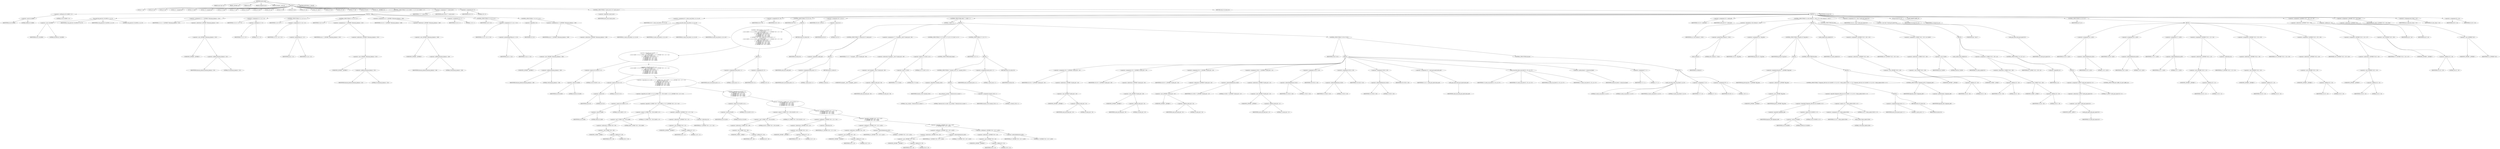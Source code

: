 digraph cache_insert {  
"1000121" [label = "(METHOD,cache_insert)" ]
"1000122" [label = "(PARAM,const char *a1)" ]
"1000123" [label = "(PARAM,_DWORD *a2)" ]
"1000124" [label = "(PARAM,int a3)" ]
"1000125" [label = "(PARAM,unsigned int a4)" ]
"1000126" [label = "(PARAM,unsigned __int16 a5)" ]
"1000127" [label = "(BLOCK,,)" ]
"1000128" [label = "(LOCAL,v7: int)" ]
"1000129" [label = "(LOCAL,v8: int)" ]
"1000130" [label = "(LOCAL,v9: int)" ]
"1000131" [label = "(LOCAL,v11: unsigned int)" ]
"1000132" [label = "(LOCAL,v12: bool)" ]
"1000133" [label = "(LOCAL,v14: unsigned int)" ]
"1000134" [label = "(LOCAL,v15: bool)" ]
"1000135" [label = "(LOCAL,v17: int)" ]
"1000136" [label = "(LOCAL,v18: int)" ]
"1000137" [label = "(LOCAL,v19: int)" ]
"1000138" [label = "(LOCAL,v20: int)" ]
"1000139" [label = "(LOCAL,v21: int)" ]
"1000140" [label = "(LOCAL,v22: int)" ]
"1000141" [label = "(LOCAL,v23: int)" ]
"1000142" [label = "(LOCAL,v24: char *)" ]
"1000143" [label = "(LOCAL,v25: int)" ]
"1000144" [label = "(LOCAL,v26: int)" ]
"1000145" [label = "(LOCAL,v27: int)" ]
"1000146" [label = "(LOCAL,v30: int)" ]
"1000147" [label = "(LOCAL,v31: _DWORD [ 4 ])" ]
"1000148" [label = "(CONTROL_STRUCTURE,if ( (a5 & 0x980) != 0 ),if ( (a5 & 0x980) != 0 ))" ]
"1000149" [label = "(<operator>.notEquals,(a5 & 0x980) != 0)" ]
"1000150" [label = "(<operator>.and,a5 & 0x980)" ]
"1000151" [label = "(IDENTIFIER,a5,a5 & 0x980)" ]
"1000152" [label = "(LITERAL,0x980,a5 & 0x980)" ]
"1000153" [label = "(LITERAL,0,(a5 & 0x980) != 0)" ]
"1000154" [label = "(BLOCK,,)" ]
"1000155" [label = "(log_query,log_query(a5 | 0x10000, a1, a2, 0))" ]
"1000156" [label = "(<operator>.or,a5 | 0x10000)" ]
"1000157" [label = "(IDENTIFIER,a5,a5 | 0x10000)" ]
"1000158" [label = "(LITERAL,0x10000,a5 | 0x10000)" ]
"1000159" [label = "(IDENTIFIER,a1,log_query(a5 | 0x10000, a1, a2, 0))" ]
"1000160" [label = "(IDENTIFIER,a2,log_query(a5 | 0x10000, a1, a2, 0))" ]
"1000161" [label = "(LITERAL,0,log_query(a5 | 0x10000, a1, a2, 0))" ]
"1000162" [label = "(<operator>.assignment,v11 = *(_DWORD *)(dnsmasq_daemon + 252))" ]
"1000163" [label = "(IDENTIFIER,v11,v11 = *(_DWORD *)(dnsmasq_daemon + 252))" ]
"1000164" [label = "(<operator>.indirection,*(_DWORD *)(dnsmasq_daemon + 252))" ]
"1000165" [label = "(<operator>.cast,(_DWORD *)(dnsmasq_daemon + 252))" ]
"1000166" [label = "(UNKNOWN,_DWORD *,_DWORD *)" ]
"1000167" [label = "(<operator>.addition,dnsmasq_daemon + 252)" ]
"1000168" [label = "(IDENTIFIER,dnsmasq_daemon,dnsmasq_daemon + 252)" ]
"1000169" [label = "(LITERAL,252,dnsmasq_daemon + 252)" ]
"1000170" [label = "(<operator>.assignment,v12 = v11 != 0)" ]
"1000171" [label = "(IDENTIFIER,v12,v12 = v11 != 0)" ]
"1000172" [label = "(<operator>.notEquals,v11 != 0)" ]
"1000173" [label = "(IDENTIFIER,v11,v11 != 0)" ]
"1000174" [label = "(LITERAL,0,v11 != 0)" ]
"1000175" [label = "(CONTROL_STRUCTURE,if ( v11 ),if ( v11 ))" ]
"1000176" [label = "(IDENTIFIER,v11,if ( v11 ))" ]
"1000177" [label = "(<operator>.assignment,v12 = a4 > v11)" ]
"1000178" [label = "(IDENTIFIER,v12,v12 = a4 > v11)" ]
"1000179" [label = "(<operator>.greaterThan,a4 > v11)" ]
"1000180" [label = "(IDENTIFIER,a4,a4 > v11)" ]
"1000181" [label = "(IDENTIFIER,v11,a4 > v11)" ]
"1000182" [label = "(CONTROL_STRUCTURE,if ( v12 ),if ( v12 ))" ]
"1000183" [label = "(IDENTIFIER,v12,if ( v12 ))" ]
"1000184" [label = "(<operator>.assignment,a4 = *(_DWORD *)(dnsmasq_daemon + 252))" ]
"1000185" [label = "(IDENTIFIER,a4,a4 = *(_DWORD *)(dnsmasq_daemon + 252))" ]
"1000186" [label = "(<operator>.indirection,*(_DWORD *)(dnsmasq_daemon + 252))" ]
"1000187" [label = "(<operator>.cast,(_DWORD *)(dnsmasq_daemon + 252))" ]
"1000188" [label = "(UNKNOWN,_DWORD *,_DWORD *)" ]
"1000189" [label = "(<operator>.addition,dnsmasq_daemon + 252)" ]
"1000190" [label = "(IDENTIFIER,dnsmasq_daemon,dnsmasq_daemon + 252)" ]
"1000191" [label = "(LITERAL,252,dnsmasq_daemon + 252)" ]
"1000192" [label = "(<operator>.assignment,v14 = *(_DWORD *)(dnsmasq_daemon + 248))" ]
"1000193" [label = "(IDENTIFIER,v14,v14 = *(_DWORD *)(dnsmasq_daemon + 248))" ]
"1000194" [label = "(<operator>.indirection,*(_DWORD *)(dnsmasq_daemon + 248))" ]
"1000195" [label = "(<operator>.cast,(_DWORD *)(dnsmasq_daemon + 248))" ]
"1000196" [label = "(UNKNOWN,_DWORD *,_DWORD *)" ]
"1000197" [label = "(<operator>.addition,dnsmasq_daemon + 248)" ]
"1000198" [label = "(IDENTIFIER,dnsmasq_daemon,dnsmasq_daemon + 248)" ]
"1000199" [label = "(LITERAL,248,dnsmasq_daemon + 248)" ]
"1000200" [label = "(<operator>.assignment,v15 = 1)" ]
"1000201" [label = "(IDENTIFIER,v15,v15 = 1)" ]
"1000202" [label = "(LITERAL,1,v15 = 1)" ]
"1000203" [label = "(CONTROL_STRUCTURE,if ( v14 ),if ( v14 ))" ]
"1000204" [label = "(IDENTIFIER,v14,if ( v14 ))" ]
"1000205" [label = "(<operator>.assignment,v15 = a4 >= v14)" ]
"1000206" [label = "(IDENTIFIER,v15,v15 = a4 >= v14)" ]
"1000207" [label = "(<operator>.greaterEqualsThan,a4 >= v14)" ]
"1000208" [label = "(IDENTIFIER,a4,a4 >= v14)" ]
"1000209" [label = "(IDENTIFIER,v14,a4 >= v14)" ]
"1000210" [label = "(CONTROL_STRUCTURE,if ( !v15 ),if ( !v15 ))" ]
"1000211" [label = "(<operator>.logicalNot,!v15)" ]
"1000212" [label = "(IDENTIFIER,v15,!v15)" ]
"1000213" [label = "(<operator>.assignment,a4 = *(_DWORD *)(dnsmasq_daemon + 248))" ]
"1000214" [label = "(IDENTIFIER,a4,a4 = *(_DWORD *)(dnsmasq_daemon + 248))" ]
"1000215" [label = "(<operator>.indirection,*(_DWORD *)(dnsmasq_daemon + 248))" ]
"1000216" [label = "(<operator>.cast,(_DWORD *)(dnsmasq_daemon + 248))" ]
"1000217" [label = "(UNKNOWN,_DWORD *,_DWORD *)" ]
"1000218" [label = "(<operator>.addition,dnsmasq_daemon + 248)" ]
"1000219" [label = "(IDENTIFIER,dnsmasq_daemon,dnsmasq_daemon + 248)" ]
"1000220" [label = "(LITERAL,248,dnsmasq_daemon + 248)" ]
"1000221" [label = "(<operator>.assignment,v7 = insert_error)" ]
"1000222" [label = "(IDENTIFIER,v7,v7 = insert_error)" ]
"1000223" [label = "(IDENTIFIER,insert_error,v7 = insert_error)" ]
"1000224" [label = "(<operator>.assignment,v8 = 0)" ]
"1000225" [label = "(IDENTIFIER,v8,v8 = 0)" ]
"1000226" [label = "(LITERAL,0,v8 = 0)" ]
"1000227" [label = "(CONTROL_STRUCTURE,if ( !insert_error ),if ( !insert_error ))" ]
"1000228" [label = "(<operator>.logicalNot,!insert_error)" ]
"1000229" [label = "(IDENTIFIER,insert_error,!insert_error)" ]
"1000230" [label = "(BLOCK,,)" ]
"1000231" [label = "(<operator>.assignment,v9 = cache_scan_free(a1, a2, a3, a5))" ]
"1000232" [label = "(IDENTIFIER,v9,v9 = cache_scan_free(a1, a2, a3, a5))" ]
"1000233" [label = "(cache_scan_free,cache_scan_free(a1, a2, a3, a5))" ]
"1000234" [label = "(IDENTIFIER,a1,cache_scan_free(a1, a2, a3, a5))" ]
"1000235" [label = "(IDENTIFIER,a2,cache_scan_free(a1, a2, a3, a5))" ]
"1000236" [label = "(IDENTIFIER,a3,cache_scan_free(a1, a2, a3, a5))" ]
"1000237" [label = "(IDENTIFIER,a5,cache_scan_free(a1, a2, a3, a5))" ]
"1000238" [label = "(<operator>.assignment,v8 = v9)" ]
"1000239" [label = "(IDENTIFIER,v8,v8 = v9)" ]
"1000240" [label = "(IDENTIFIER,v9,v8 = v9)" ]
"1000241" [label = "(CONTROL_STRUCTURE,if ( v9 ),if ( v9 ))" ]
"1000242" [label = "(IDENTIFIER,v9,if ( v9 ))" ]
"1000243" [label = "(BLOCK,,)" ]
"1000244" [label = "(CONTROL_STRUCTURE,if ( (a5 & 0x180) == 0\n        || (a5 & 8) == 0\n        || ((a5 & 0x80) == 0 || (*(_WORD *)(v9 + 36) & 0x80) == 0 || *(_DWORD *)(v9 + 12) != *a2)\n        && ((a5 & 0x100) == 0\n         || (*(_WORD *)(v9 + 36) & 0x100) == 0\n         || *(_DWORD *)(v9 + 12) != *a2\n         || *(_DWORD *)(v9 + 16) != a2[1]\n         || *(_DWORD *)(v9 + 20) != a2[2]\n         || *(_DWORD *)(v9 + 24) != a2[3]) ),if ( (a5 & 0x180) == 0\n        || (a5 & 8) == 0\n        || ((a5 & 0x80) == 0 || (*(_WORD *)(v9 + 36) & 0x80) == 0 || *(_DWORD *)(v9 + 12) != *a2)\n        && ((a5 & 0x100) == 0\n         || (*(_WORD *)(v9 + 36) & 0x100) == 0\n         || *(_DWORD *)(v9 + 12) != *a2\n         || *(_DWORD *)(v9 + 16) != a2[1]\n         || *(_DWORD *)(v9 + 20) != a2[2]\n         || *(_DWORD *)(v9 + 24) != a2[3]) ))" ]
"1000245" [label = "(<operator>.logicalOr,(a5 & 0x180) == 0\n        || (a5 & 8) == 0\n        || ((a5 & 0x80) == 0 || (*(_WORD *)(v9 + 36) & 0x80) == 0 || *(_DWORD *)(v9 + 12) != *a2)\n        && ((a5 & 0x100) == 0\n         || (*(_WORD *)(v9 + 36) & 0x100) == 0\n         || *(_DWORD *)(v9 + 12) != *a2\n         || *(_DWORD *)(v9 + 16) != a2[1]\n         || *(_DWORD *)(v9 + 20) != a2[2]\n         || *(_DWORD *)(v9 + 24) != a2[3]))" ]
"1000246" [label = "(<operator>.equals,(a5 & 0x180) == 0)" ]
"1000247" [label = "(<operator>.and,a5 & 0x180)" ]
"1000248" [label = "(IDENTIFIER,a5,a5 & 0x180)" ]
"1000249" [label = "(LITERAL,0x180,a5 & 0x180)" ]
"1000250" [label = "(LITERAL,0,(a5 & 0x180) == 0)" ]
"1000251" [label = "(<operator>.logicalOr,(a5 & 8) == 0\n        || ((a5 & 0x80) == 0 || (*(_WORD *)(v9 + 36) & 0x80) == 0 || *(_DWORD *)(v9 + 12) != *a2)\n        && ((a5 & 0x100) == 0\n         || (*(_WORD *)(v9 + 36) & 0x100) == 0\n         || *(_DWORD *)(v9 + 12) != *a2\n         || *(_DWORD *)(v9 + 16) != a2[1]\n         || *(_DWORD *)(v9 + 20) != a2[2]\n         || *(_DWORD *)(v9 + 24) != a2[3]))" ]
"1000252" [label = "(<operator>.equals,(a5 & 8) == 0)" ]
"1000253" [label = "(<operator>.and,a5 & 8)" ]
"1000254" [label = "(IDENTIFIER,a5,a5 & 8)" ]
"1000255" [label = "(LITERAL,8,a5 & 8)" ]
"1000256" [label = "(LITERAL,0,(a5 & 8) == 0)" ]
"1000257" [label = "(<operator>.logicalAnd,((a5 & 0x80) == 0 || (*(_WORD *)(v9 + 36) & 0x80) == 0 || *(_DWORD *)(v9 + 12) != *a2)\n        && ((a5 & 0x100) == 0\n         || (*(_WORD *)(v9 + 36) & 0x100) == 0\n         || *(_DWORD *)(v9 + 12) != *a2\n         || *(_DWORD *)(v9 + 16) != a2[1]\n         || *(_DWORD *)(v9 + 20) != a2[2]\n         || *(_DWORD *)(v9 + 24) != a2[3]))" ]
"1000258" [label = "(<operator>.logicalOr,(a5 & 0x80) == 0 || (*(_WORD *)(v9 + 36) & 0x80) == 0 || *(_DWORD *)(v9 + 12) != *a2)" ]
"1000259" [label = "(<operator>.equals,(a5 & 0x80) == 0)" ]
"1000260" [label = "(<operator>.and,a5 & 0x80)" ]
"1000261" [label = "(IDENTIFIER,a5,a5 & 0x80)" ]
"1000262" [label = "(LITERAL,0x80,a5 & 0x80)" ]
"1000263" [label = "(LITERAL,0,(a5 & 0x80) == 0)" ]
"1000264" [label = "(<operator>.logicalOr,(*(_WORD *)(v9 + 36) & 0x80) == 0 || *(_DWORD *)(v9 + 12) != *a2)" ]
"1000265" [label = "(<operator>.equals,(*(_WORD *)(v9 + 36) & 0x80) == 0)" ]
"1000266" [label = "(<operator>.and,*(_WORD *)(v9 + 36) & 0x80)" ]
"1000267" [label = "(<operator>.indirection,*(_WORD *)(v9 + 36))" ]
"1000268" [label = "(<operator>.cast,(_WORD *)(v9 + 36))" ]
"1000269" [label = "(UNKNOWN,_WORD *,_WORD *)" ]
"1000270" [label = "(<operator>.addition,v9 + 36)" ]
"1000271" [label = "(IDENTIFIER,v9,v9 + 36)" ]
"1000272" [label = "(LITERAL,36,v9 + 36)" ]
"1000273" [label = "(LITERAL,0x80,*(_WORD *)(v9 + 36) & 0x80)" ]
"1000274" [label = "(LITERAL,0,(*(_WORD *)(v9 + 36) & 0x80) == 0)" ]
"1000275" [label = "(<operator>.notEquals,*(_DWORD *)(v9 + 12) != *a2)" ]
"1000276" [label = "(<operator>.indirection,*(_DWORD *)(v9 + 12))" ]
"1000277" [label = "(<operator>.cast,(_DWORD *)(v9 + 12))" ]
"1000278" [label = "(UNKNOWN,_DWORD *,_DWORD *)" ]
"1000279" [label = "(<operator>.addition,v9 + 12)" ]
"1000280" [label = "(IDENTIFIER,v9,v9 + 12)" ]
"1000281" [label = "(LITERAL,12,v9 + 12)" ]
"1000282" [label = "(<operator>.indirection,*a2)" ]
"1000283" [label = "(IDENTIFIER,a2,*(_DWORD *)(v9 + 12) != *a2)" ]
"1000284" [label = "(<operator>.logicalOr,(a5 & 0x100) == 0\n         || (*(_WORD *)(v9 + 36) & 0x100) == 0\n         || *(_DWORD *)(v9 + 12) != *a2\n         || *(_DWORD *)(v9 + 16) != a2[1]\n         || *(_DWORD *)(v9 + 20) != a2[2]\n         || *(_DWORD *)(v9 + 24) != a2[3])" ]
"1000285" [label = "(<operator>.equals,(a5 & 0x100) == 0)" ]
"1000286" [label = "(<operator>.and,a5 & 0x100)" ]
"1000287" [label = "(IDENTIFIER,a5,a5 & 0x100)" ]
"1000288" [label = "(LITERAL,0x100,a5 & 0x100)" ]
"1000289" [label = "(LITERAL,0,(a5 & 0x100) == 0)" ]
"1000290" [label = "(<operator>.logicalOr,(*(_WORD *)(v9 + 36) & 0x100) == 0\n         || *(_DWORD *)(v9 + 12) != *a2\n         || *(_DWORD *)(v9 + 16) != a2[1]\n         || *(_DWORD *)(v9 + 20) != a2[2]\n         || *(_DWORD *)(v9 + 24) != a2[3])" ]
"1000291" [label = "(<operator>.equals,(*(_WORD *)(v9 + 36) & 0x100) == 0)" ]
"1000292" [label = "(<operator>.and,*(_WORD *)(v9 + 36) & 0x100)" ]
"1000293" [label = "(<operator>.indirection,*(_WORD *)(v9 + 36))" ]
"1000294" [label = "(<operator>.cast,(_WORD *)(v9 + 36))" ]
"1000295" [label = "(UNKNOWN,_WORD *,_WORD *)" ]
"1000296" [label = "(<operator>.addition,v9 + 36)" ]
"1000297" [label = "(IDENTIFIER,v9,v9 + 36)" ]
"1000298" [label = "(LITERAL,36,v9 + 36)" ]
"1000299" [label = "(LITERAL,0x100,*(_WORD *)(v9 + 36) & 0x100)" ]
"1000300" [label = "(LITERAL,0,(*(_WORD *)(v9 + 36) & 0x100) == 0)" ]
"1000301" [label = "(<operator>.logicalOr,*(_DWORD *)(v9 + 12) != *a2\n         || *(_DWORD *)(v9 + 16) != a2[1]\n         || *(_DWORD *)(v9 + 20) != a2[2]\n         || *(_DWORD *)(v9 + 24) != a2[3])" ]
"1000302" [label = "(<operator>.notEquals,*(_DWORD *)(v9 + 12) != *a2)" ]
"1000303" [label = "(<operator>.indirection,*(_DWORD *)(v9 + 12))" ]
"1000304" [label = "(<operator>.cast,(_DWORD *)(v9 + 12))" ]
"1000305" [label = "(UNKNOWN,_DWORD *,_DWORD *)" ]
"1000306" [label = "(<operator>.addition,v9 + 12)" ]
"1000307" [label = "(IDENTIFIER,v9,v9 + 12)" ]
"1000308" [label = "(LITERAL,12,v9 + 12)" ]
"1000309" [label = "(<operator>.indirection,*a2)" ]
"1000310" [label = "(IDENTIFIER,a2,*(_DWORD *)(v9 + 12) != *a2)" ]
"1000311" [label = "(<operator>.logicalOr,*(_DWORD *)(v9 + 16) != a2[1]\n         || *(_DWORD *)(v9 + 20) != a2[2]\n         || *(_DWORD *)(v9 + 24) != a2[3])" ]
"1000312" [label = "(<operator>.notEquals,*(_DWORD *)(v9 + 16) != a2[1])" ]
"1000313" [label = "(<operator>.indirection,*(_DWORD *)(v9 + 16))" ]
"1000314" [label = "(<operator>.cast,(_DWORD *)(v9 + 16))" ]
"1000315" [label = "(UNKNOWN,_DWORD *,_DWORD *)" ]
"1000316" [label = "(<operator>.addition,v9 + 16)" ]
"1000317" [label = "(IDENTIFIER,v9,v9 + 16)" ]
"1000318" [label = "(LITERAL,16,v9 + 16)" ]
"1000319" [label = "(<operator>.indirectIndexAccess,a2[1])" ]
"1000320" [label = "(IDENTIFIER,a2,*(_DWORD *)(v9 + 16) != a2[1])" ]
"1000321" [label = "(LITERAL,1,*(_DWORD *)(v9 + 16) != a2[1])" ]
"1000322" [label = "(<operator>.logicalOr,*(_DWORD *)(v9 + 20) != a2[2]\n         || *(_DWORD *)(v9 + 24) != a2[3])" ]
"1000323" [label = "(<operator>.notEquals,*(_DWORD *)(v9 + 20) != a2[2])" ]
"1000324" [label = "(<operator>.indirection,*(_DWORD *)(v9 + 20))" ]
"1000325" [label = "(<operator>.cast,(_DWORD *)(v9 + 20))" ]
"1000326" [label = "(UNKNOWN,_DWORD *,_DWORD *)" ]
"1000327" [label = "(<operator>.addition,v9 + 20)" ]
"1000328" [label = "(IDENTIFIER,v9,v9 + 20)" ]
"1000329" [label = "(LITERAL,20,v9 + 20)" ]
"1000330" [label = "(<operator>.indirectIndexAccess,a2[2])" ]
"1000331" [label = "(IDENTIFIER,a2,*(_DWORD *)(v9 + 20) != a2[2])" ]
"1000332" [label = "(LITERAL,2,*(_DWORD *)(v9 + 20) != a2[2])" ]
"1000333" [label = "(<operator>.notEquals,*(_DWORD *)(v9 + 24) != a2[3])" ]
"1000334" [label = "(<operator>.indirection,*(_DWORD *)(v9 + 24))" ]
"1000335" [label = "(<operator>.cast,(_DWORD *)(v9 + 24))" ]
"1000336" [label = "(UNKNOWN,_DWORD *,_DWORD *)" ]
"1000337" [label = "(<operator>.addition,v9 + 24)" ]
"1000338" [label = "(IDENTIFIER,v9,v9 + 24)" ]
"1000339" [label = "(LITERAL,24,v9 + 24)" ]
"1000340" [label = "(<operator>.indirectIndexAccess,a2[3])" ]
"1000341" [label = "(IDENTIFIER,a2,*(_DWORD *)(v9 + 24) != a2[3])" ]
"1000342" [label = "(LITERAL,3,*(_DWORD *)(v9 + 24) != a2[3])" ]
"1000343" [label = "(BLOCK,,)" ]
"1000344" [label = "(<operator>.assignment,insert_error = 1)" ]
"1000345" [label = "(IDENTIFIER,insert_error,insert_error = 1)" ]
"1000346" [label = "(LITERAL,1,insert_error = 1)" ]
"1000347" [label = "(<operator>.assignment,v8 = 0)" ]
"1000348" [label = "(IDENTIFIER,v8,v8 = 0)" ]
"1000349" [label = "(LITERAL,0,v8 = 0)" ]
"1000350" [label = "(RETURN,return v8;,return v8;)" ]
"1000351" [label = "(IDENTIFIER,v8,return v8;)" ]
"1000352" [label = "(<operator>.assignment,v30 = a5 & 4)" ]
"1000353" [label = "(IDENTIFIER,v30,v30 = a5 & 4)" ]
"1000354" [label = "(<operator>.and,a5 & 4)" ]
"1000355" [label = "(IDENTIFIER,a5,a5 & 4)" ]
"1000356" [label = "(LITERAL,4,a5 & 4)" ]
"1000357" [label = "(CONTROL_STRUCTURE,while ( 1 ),while ( 1 ))" ]
"1000358" [label = "(LITERAL,1,while ( 1 ))" ]
"1000359" [label = "(BLOCK,,)" ]
"1000360" [label = "(CONTROL_STRUCTURE,if ( !cache_tail ),if ( !cache_tail ))" ]
"1000361" [label = "(<operator>.logicalNot,!cache_tail)" ]
"1000362" [label = "(IDENTIFIER,cache_tail,!cache_tail)" ]
"1000363" [label = "(BLOCK,,)" ]
"1000364" [label = "(<operator>.assignment,insert_error = 1)" ]
"1000365" [label = "(IDENTIFIER,insert_error,insert_error = 1)" ]
"1000366" [label = "(LITERAL,1,insert_error = 1)" ]
"1000367" [label = "(RETURN,return 0;,return 0;)" ]
"1000368" [label = "(LITERAL,0,return 0;)" ]
"1000369" [label = "(<operator>.assignment,v17 = *(unsigned __int16 *)(cache_tail + 36))" ]
"1000370" [label = "(IDENTIFIER,v17,v17 = *(unsigned __int16 *)(cache_tail + 36))" ]
"1000371" [label = "(<operator>.indirection,*(unsigned __int16 *)(cache_tail + 36))" ]
"1000372" [label = "(<operator>.cast,(unsigned __int16 *)(cache_tail + 36))" ]
"1000373" [label = "(UNKNOWN,unsigned __int16 *,unsigned __int16 *)" ]
"1000374" [label = "(<operator>.addition,cache_tail + 36)" ]
"1000375" [label = "(IDENTIFIER,cache_tail,cache_tail + 36)" ]
"1000376" [label = "(LITERAL,36,cache_tail + 36)" ]
"1000377" [label = "(CONTROL_STRUCTURE,if ( (v17 & 0xC) == 0 ),if ( (v17 & 0xC) == 0 ))" ]
"1000378" [label = "(<operator>.equals,(v17 & 0xC) == 0)" ]
"1000379" [label = "(<operator>.and,v17 & 0xC)" ]
"1000380" [label = "(IDENTIFIER,v17,v17 & 0xC)" ]
"1000381" [label = "(LITERAL,0xC,v17 & 0xC)" ]
"1000382" [label = "(LITERAL,0,(v17 & 0xC) == 0)" ]
"1000383" [label = "(CONTROL_STRUCTURE,break;,break;)" ]
"1000384" [label = "(CONTROL_STRUCTURE,if ( v7 ),if ( v7 ))" ]
"1000385" [label = "(IDENTIFIER,v7,if ( v7 ))" ]
"1000386" [label = "(BLOCK,,)" ]
"1000387" [label = "(CONTROL_STRUCTURE,if ( !warned_12252 ),if ( !warned_12252 ))" ]
"1000388" [label = "(<operator>.logicalNot,!warned_12252)" ]
"1000389" [label = "(IDENTIFIER,warned_12252,!warned_12252)" ]
"1000390" [label = "(BLOCK,,)" ]
"1000391" [label = "(my_syslog,my_syslog(3, \"Internal error in cache.\"))" ]
"1000392" [label = "(LITERAL,3,my_syslog(3, \"Internal error in cache.\"))" ]
"1000393" [label = "(LITERAL,\"Internal error in cache.\",my_syslog(3, \"Internal error in cache.\"))" ]
"1000394" [label = "(<operator>.assignment,warned_12252 = 1)" ]
"1000395" [label = "(IDENTIFIER,warned_12252,warned_12252 = 1)" ]
"1000396" [label = "(LITERAL,1,warned_12252 = 1)" ]
"1000397" [label = "(<operator>.assignment,insert_error = 1)" ]
"1000398" [label = "(IDENTIFIER,insert_error,insert_error = 1)" ]
"1000399" [label = "(LITERAL,1,insert_error = 1)" ]
"1000400" [label = "(RETURN,return v8;,return v8;)" ]
"1000401" [label = "(IDENTIFIER,v8,return v8;)" ]
"1000402" [label = "(CONTROL_STRUCTURE,if ( v30 ),if ( v30 ))" ]
"1000403" [label = "(IDENTIFIER,v30,if ( v30 ))" ]
"1000404" [label = "(BLOCK,,)" ]
"1000405" [label = "(<operator>.assignment,v18 = *(_DWORD *)(cache_tail + 16))" ]
"1000406" [label = "(IDENTIFIER,v18,v18 = *(_DWORD *)(cache_tail + 16))" ]
"1000407" [label = "(<operator>.indirection,*(_DWORD *)(cache_tail + 16))" ]
"1000408" [label = "(<operator>.cast,(_DWORD *)(cache_tail + 16))" ]
"1000409" [label = "(UNKNOWN,_DWORD *,_DWORD *)" ]
"1000410" [label = "(<operator>.addition,cache_tail + 16)" ]
"1000411" [label = "(IDENTIFIER,cache_tail,cache_tail + 16)" ]
"1000412" [label = "(LITERAL,16,cache_tail + 16)" ]
"1000413" [label = "(<operator>.assignment,v19 = *(_DWORD *)(cache_tail + 20))" ]
"1000414" [label = "(IDENTIFIER,v19,v19 = *(_DWORD *)(cache_tail + 20))" ]
"1000415" [label = "(<operator>.indirection,*(_DWORD *)(cache_tail + 20))" ]
"1000416" [label = "(<operator>.cast,(_DWORD *)(cache_tail + 20))" ]
"1000417" [label = "(UNKNOWN,_DWORD *,_DWORD *)" ]
"1000418" [label = "(<operator>.addition,cache_tail + 20)" ]
"1000419" [label = "(IDENTIFIER,cache_tail,cache_tail + 20)" ]
"1000420" [label = "(LITERAL,20,cache_tail + 20)" ]
"1000421" [label = "(<operator>.assignment,v20 = *(_DWORD *)(cache_tail + 24))" ]
"1000422" [label = "(IDENTIFIER,v20,v20 = *(_DWORD *)(cache_tail + 24))" ]
"1000423" [label = "(<operator>.indirection,*(_DWORD *)(cache_tail + 24))" ]
"1000424" [label = "(<operator>.cast,(_DWORD *)(cache_tail + 24))" ]
"1000425" [label = "(UNKNOWN,_DWORD *,_DWORD *)" ]
"1000426" [label = "(<operator>.addition,cache_tail + 24)" ]
"1000427" [label = "(IDENTIFIER,cache_tail,cache_tail + 24)" ]
"1000428" [label = "(LITERAL,24,cache_tail + 24)" ]
"1000429" [label = "(<operator>.assignment,v31[0] = *(_DWORD *)(cache_tail + 12))" ]
"1000430" [label = "(<operator>.indirectIndexAccess,v31[0])" ]
"1000431" [label = "(IDENTIFIER,v31,v31[0] = *(_DWORD *)(cache_tail + 12))" ]
"1000432" [label = "(LITERAL,0,v31[0] = *(_DWORD *)(cache_tail + 12))" ]
"1000433" [label = "(<operator>.indirection,*(_DWORD *)(cache_tail + 12))" ]
"1000434" [label = "(<operator>.cast,(_DWORD *)(cache_tail + 12))" ]
"1000435" [label = "(UNKNOWN,_DWORD *,_DWORD *)" ]
"1000436" [label = "(<operator>.addition,cache_tail + 12)" ]
"1000437" [label = "(IDENTIFIER,cache_tail,cache_tail + 12)" ]
"1000438" [label = "(LITERAL,12,cache_tail + 12)" ]
"1000439" [label = "(<operator>.assignment,v31[1] = v18)" ]
"1000440" [label = "(<operator>.indirectIndexAccess,v31[1])" ]
"1000441" [label = "(IDENTIFIER,v31,v31[1] = v18)" ]
"1000442" [label = "(LITERAL,1,v31[1] = v18)" ]
"1000443" [label = "(IDENTIFIER,v18,v31[1] = v18)" ]
"1000444" [label = "(<operator>.assignment,v31[2] = v19)" ]
"1000445" [label = "(<operator>.indirectIndexAccess,v31[2])" ]
"1000446" [label = "(IDENTIFIER,v31,v31[2] = v19)" ]
"1000447" [label = "(LITERAL,2,v31[2] = v19)" ]
"1000448" [label = "(IDENTIFIER,v19,v31[2] = v19)" ]
"1000449" [label = "(<operator>.assignment,v31[3] = v20)" ]
"1000450" [label = "(<operator>.indirectIndexAccess,v31[3])" ]
"1000451" [label = "(IDENTIFIER,v31,v31[3] = v20)" ]
"1000452" [label = "(LITERAL,3,v31[3] = v20)" ]
"1000453" [label = "(IDENTIFIER,v20,v31[3] = v20)" ]
"1000454" [label = "(<operator>.assignment,v21 = cache_get_name(cache_tail))" ]
"1000455" [label = "(IDENTIFIER,v21,v21 = cache_get_name(cache_tail))" ]
"1000456" [label = "(cache_get_name,cache_get_name(cache_tail))" ]
"1000457" [label = "(IDENTIFIER,cache_tail,cache_get_name(cache_tail))" ]
"1000458" [label = "(cache_scan_free,cache_scan_free(v21, v31, a3, v17))" ]
"1000459" [label = "(IDENTIFIER,v21,cache_scan_free(v21, v31, a3, v17))" ]
"1000460" [label = "(IDENTIFIER,v31,cache_scan_free(v21, v31, a3, v17))" ]
"1000461" [label = "(IDENTIFIER,a3,cache_scan_free(v21, v31, a3, v17))" ]
"1000462" [label = "(IDENTIFIER,v17,cache_scan_free(v21, v31, a3, v17))" ]
"1000463" [label = "(<operator>.preIncrement,++cache_live_freed)" ]
"1000464" [label = "(IDENTIFIER,cache_live_freed,++cache_live_freed)" ]
"1000465" [label = "(<operator>.assignment,v7 = 1)" ]
"1000466" [label = "(IDENTIFIER,v7,v7 = 1)" ]
"1000467" [label = "(LITERAL,1,v7 = 1)" ]
"1000468" [label = "(CONTROL_STRUCTURE,else,else)" ]
"1000469" [label = "(BLOCK,,)" ]
"1000470" [label = "(cache_scan_free,cache_scan_free(0, 0, a3, 0))" ]
"1000471" [label = "(LITERAL,0,cache_scan_free(0, 0, a3, 0))" ]
"1000472" [label = "(LITERAL,0,cache_scan_free(0, 0, a3, 0))" ]
"1000473" [label = "(IDENTIFIER,a3,cache_scan_free(0, 0, a3, 0))" ]
"1000474" [label = "(LITERAL,0,cache_scan_free(0, 0, a3, 0))" ]
"1000475" [label = "(<operator>.assignment,v7 = 0)" ]
"1000476" [label = "(IDENTIFIER,v7,v7 = 0)" ]
"1000477" [label = "(LITERAL,0,v7 = 0)" ]
"1000478" [label = "(<operator>.assignment,v30 = 1)" ]
"1000479" [label = "(IDENTIFIER,v30,v30 = 1)" ]
"1000480" [label = "(LITERAL,1,v30 = 1)" ]
"1000481" [label = "(<operator>.assignment,v22 = cache_tail)" ]
"1000482" [label = "(IDENTIFIER,v22,v22 = cache_tail)" ]
"1000483" [label = "(IDENTIFIER,cache_tail,v22 = cache_tail)" ]
"1000484" [label = "(CONTROL_STRUCTURE,if ( a1 && strlen(a1) > 0x31 ),if ( a1 && strlen(a1) > 0x31 ))" ]
"1000485" [label = "(<operator>.logicalAnd,a1 && strlen(a1) > 0x31)" ]
"1000486" [label = "(IDENTIFIER,a1,a1 && strlen(a1) > 0x31)" ]
"1000487" [label = "(<operator>.greaterThan,strlen(a1) > 0x31)" ]
"1000488" [label = "(strlen,strlen(a1))" ]
"1000489" [label = "(IDENTIFIER,a1,strlen(a1))" ]
"1000490" [label = "(LITERAL,0x31,strlen(a1) > 0x31)" ]
"1000491" [label = "(BLOCK,,)" ]
"1000492" [label = "(<operator>.assignment,v23 = big_free)" ]
"1000493" [label = "(IDENTIFIER,v23,v23 = big_free)" ]
"1000494" [label = "(IDENTIFIER,big_free,v23 = big_free)" ]
"1000495" [label = "(CONTROL_STRUCTURE,if ( big_free ),if ( big_free ))" ]
"1000496" [label = "(IDENTIFIER,big_free,if ( big_free ))" ]
"1000497" [label = "(BLOCK,,)" ]
"1000498" [label = "(<operator>.assignment,big_free = *(_DWORD *)big_free)" ]
"1000499" [label = "(IDENTIFIER,big_free,big_free = *(_DWORD *)big_free)" ]
"1000500" [label = "(<operator>.indirection,*(_DWORD *)big_free)" ]
"1000501" [label = "(<operator>.cast,(_DWORD *)big_free)" ]
"1000502" [label = "(UNKNOWN,_DWORD *,_DWORD *)" ]
"1000503" [label = "(IDENTIFIER,big_free,(_DWORD *)big_free)" ]
"1000504" [label = "(CONTROL_STRUCTURE,else,else)" ]
"1000505" [label = "(BLOCK,,)" ]
"1000506" [label = "(CONTROL_STRUCTURE,if ( !bignames_left && (a5 & 0x5000) == 0 || (v23 = whine_malloc(1028)) == 0 ),if ( !bignames_left && (a5 & 0x5000) == 0 || (v23 = whine_malloc(1028)) == 0 ))" ]
"1000507" [label = "(<operator>.logicalOr,!bignames_left && (a5 & 0x5000) == 0 || (v23 = whine_malloc(1028)) == 0)" ]
"1000508" [label = "(<operator>.logicalAnd,!bignames_left && (a5 & 0x5000) == 0)" ]
"1000509" [label = "(<operator>.logicalNot,!bignames_left)" ]
"1000510" [label = "(IDENTIFIER,bignames_left,!bignames_left)" ]
"1000511" [label = "(<operator>.equals,(a5 & 0x5000) == 0)" ]
"1000512" [label = "(<operator>.and,a5 & 0x5000)" ]
"1000513" [label = "(IDENTIFIER,a5,a5 & 0x5000)" ]
"1000514" [label = "(LITERAL,0x5000,a5 & 0x5000)" ]
"1000515" [label = "(LITERAL,0,(a5 & 0x5000) == 0)" ]
"1000516" [label = "(<operator>.equals,(v23 = whine_malloc(1028)) == 0)" ]
"1000517" [label = "(<operator>.assignment,v23 = whine_malloc(1028))" ]
"1000518" [label = "(IDENTIFIER,v23,v23 = whine_malloc(1028))" ]
"1000519" [label = "(whine_malloc,whine_malloc(1028))" ]
"1000520" [label = "(LITERAL,1028,whine_malloc(1028))" ]
"1000521" [label = "(LITERAL,0,(v23 = whine_malloc(1028)) == 0)" ]
"1000522" [label = "(BLOCK,,)" ]
"1000523" [label = "(<operator>.assignment,insert_error = 1)" ]
"1000524" [label = "(IDENTIFIER,insert_error,insert_error = 1)" ]
"1000525" [label = "(LITERAL,1,insert_error = 1)" ]
"1000526" [label = "(RETURN,return v8;,return v8;)" ]
"1000527" [label = "(IDENTIFIER,v8,return v8;)" ]
"1000528" [label = "(CONTROL_STRUCTURE,if ( bignames_left ),if ( bignames_left ))" ]
"1000529" [label = "(IDENTIFIER,bignames_left,if ( bignames_left ))" ]
"1000530" [label = "(<operator>.preDecrement,--bignames_left)" ]
"1000531" [label = "(IDENTIFIER,bignames_left,--bignames_left)" ]
"1000532" [label = "(cache_unlink,cache_unlink(v22))" ]
"1000533" [label = "(IDENTIFIER,v22,cache_unlink(v22))" ]
"1000534" [label = "(<operator>.assignment,*(_DWORD *)(v22 + 40) = v23)" ]
"1000535" [label = "(<operator>.indirection,*(_DWORD *)(v22 + 40))" ]
"1000536" [label = "(<operator>.cast,(_DWORD *)(v22 + 40))" ]
"1000537" [label = "(UNKNOWN,_DWORD *,_DWORD *)" ]
"1000538" [label = "(<operator>.addition,v22 + 40)" ]
"1000539" [label = "(IDENTIFIER,v22,v22 + 40)" ]
"1000540" [label = "(LITERAL,40,v22 + 40)" ]
"1000541" [label = "(IDENTIFIER,v23,*(_DWORD *)(v22 + 40) = v23)" ]
"1000542" [label = "(<operator>.assignment,*(_WORD *)(v22 + 36) = a5 | 0x200)" ]
"1000543" [label = "(<operator>.indirection,*(_WORD *)(v22 + 36))" ]
"1000544" [label = "(<operator>.cast,(_WORD *)(v22 + 36))" ]
"1000545" [label = "(UNKNOWN,_WORD *,_WORD *)" ]
"1000546" [label = "(<operator>.addition,v22 + 36)" ]
"1000547" [label = "(IDENTIFIER,v22,v22 + 36)" ]
"1000548" [label = "(LITERAL,36,v22 + 36)" ]
"1000549" [label = "(<operator>.or,a5 | 0x200)" ]
"1000550" [label = "(IDENTIFIER,a5,a5 | 0x200)" ]
"1000551" [label = "(LITERAL,0x200,a5 | 0x200)" ]
"1000552" [label = "(CONTROL_STRUCTURE,else,else)" ]
"1000553" [label = "(BLOCK,,)" ]
"1000554" [label = "(cache_unlink,cache_unlink(v22))" ]
"1000555" [label = "(IDENTIFIER,v22,cache_unlink(v22))" ]
"1000556" [label = "(<operator>.assignment,*(_WORD *)(v22 + 36) = a5)" ]
"1000557" [label = "(<operator>.indirection,*(_WORD *)(v22 + 36))" ]
"1000558" [label = "(<operator>.cast,(_WORD *)(v22 + 36))" ]
"1000559" [label = "(UNKNOWN,_WORD *,_WORD *)" ]
"1000560" [label = "(<operator>.addition,v22 + 36)" ]
"1000561" [label = "(IDENTIFIER,v22,v22 + 36)" ]
"1000562" [label = "(LITERAL,36,v22 + 36)" ]
"1000563" [label = "(IDENTIFIER,a5,*(_WORD *)(v22 + 36) = a5)" ]
"1000564" [label = "(CONTROL_STRUCTURE,if ( !a1 ),if ( !a1 ))" ]
"1000565" [label = "(<operator>.logicalNot,!a1)" ]
"1000566" [label = "(IDENTIFIER,a1,!a1)" ]
"1000567" [label = "(BLOCK,,)" ]
"1000568" [label = "(<operator>.assignment,*(_BYTE *)cache_get_name(v22) = 0)" ]
"1000569" [label = "(<operator>.indirection,*(_BYTE *)cache_get_name(v22))" ]
"1000570" [label = "(<operator>.cast,(_BYTE *)cache_get_name(v22))" ]
"1000571" [label = "(UNKNOWN,_BYTE *,_BYTE *)" ]
"1000572" [label = "(cache_get_name,cache_get_name(v22))" ]
"1000573" [label = "(IDENTIFIER,v22,cache_get_name(v22))" ]
"1000574" [label = "(LITERAL,0,*(_BYTE *)cache_get_name(v22) = 0)" ]
"1000575" [label = "(CONTROL_STRUCTURE,goto LABEL_50;,goto LABEL_50;)" ]
"1000576" [label = "(<operator>.assignment,v24 = (char *)cache_get_name(v22))" ]
"1000577" [label = "(IDENTIFIER,v24,v24 = (char *)cache_get_name(v22))" ]
"1000578" [label = "(<operator>.cast,(char *)cache_get_name(v22))" ]
"1000579" [label = "(UNKNOWN,char *,char *)" ]
"1000580" [label = "(cache_get_name,cache_get_name(v22))" ]
"1000581" [label = "(IDENTIFIER,v22,cache_get_name(v22))" ]
"1000582" [label = "(strcpy,strcpy(v24, a1))" ]
"1000583" [label = "(IDENTIFIER,v24,strcpy(v24, a1))" ]
"1000584" [label = "(IDENTIFIER,a1,strcpy(v24, a1))" ]
"1000585" [label = "(JUMP_TARGET,LABEL_50)" ]
"1000586" [label = "(CONTROL_STRUCTURE,if ( a2 ),if ( a2 ))" ]
"1000587" [label = "(IDENTIFIER,a2,if ( a2 ))" ]
"1000588" [label = "(BLOCK,,)" ]
"1000589" [label = "(<operator>.assignment,v25 = a2[1])" ]
"1000590" [label = "(IDENTIFIER,v25,v25 = a2[1])" ]
"1000591" [label = "(<operator>.indirectIndexAccess,a2[1])" ]
"1000592" [label = "(IDENTIFIER,a2,v25 = a2[1])" ]
"1000593" [label = "(LITERAL,1,v25 = a2[1])" ]
"1000594" [label = "(<operator>.assignment,v26 = a2[2])" ]
"1000595" [label = "(IDENTIFIER,v26,v26 = a2[2])" ]
"1000596" [label = "(<operator>.indirectIndexAccess,a2[2])" ]
"1000597" [label = "(IDENTIFIER,a2,v26 = a2[2])" ]
"1000598" [label = "(LITERAL,2,v26 = a2[2])" ]
"1000599" [label = "(<operator>.assignment,v27 = a2[3])" ]
"1000600" [label = "(IDENTIFIER,v27,v27 = a2[3])" ]
"1000601" [label = "(<operator>.indirectIndexAccess,a2[3])" ]
"1000602" [label = "(IDENTIFIER,a2,v27 = a2[3])" ]
"1000603" [label = "(LITERAL,3,v27 = a2[3])" ]
"1000604" [label = "(<operator>.assignment,*(_DWORD *)(v22 + 12) = *a2)" ]
"1000605" [label = "(<operator>.indirection,*(_DWORD *)(v22 + 12))" ]
"1000606" [label = "(<operator>.cast,(_DWORD *)(v22 + 12))" ]
"1000607" [label = "(UNKNOWN,_DWORD *,_DWORD *)" ]
"1000608" [label = "(<operator>.addition,v22 + 12)" ]
"1000609" [label = "(IDENTIFIER,v22,v22 + 12)" ]
"1000610" [label = "(LITERAL,12,v22 + 12)" ]
"1000611" [label = "(<operator>.indirection,*a2)" ]
"1000612" [label = "(IDENTIFIER,a2,*(_DWORD *)(v22 + 12) = *a2)" ]
"1000613" [label = "(<operator>.assignment,*(_DWORD *)(v22 + 16) = v25)" ]
"1000614" [label = "(<operator>.indirection,*(_DWORD *)(v22 + 16))" ]
"1000615" [label = "(<operator>.cast,(_DWORD *)(v22 + 16))" ]
"1000616" [label = "(UNKNOWN,_DWORD *,_DWORD *)" ]
"1000617" [label = "(<operator>.addition,v22 + 16)" ]
"1000618" [label = "(IDENTIFIER,v22,v22 + 16)" ]
"1000619" [label = "(LITERAL,16,v22 + 16)" ]
"1000620" [label = "(IDENTIFIER,v25,*(_DWORD *)(v22 + 16) = v25)" ]
"1000621" [label = "(<operator>.assignment,*(_DWORD *)(v22 + 20) = v26)" ]
"1000622" [label = "(<operator>.indirection,*(_DWORD *)(v22 + 20))" ]
"1000623" [label = "(<operator>.cast,(_DWORD *)(v22 + 20))" ]
"1000624" [label = "(UNKNOWN,_DWORD *,_DWORD *)" ]
"1000625" [label = "(<operator>.addition,v22 + 20)" ]
"1000626" [label = "(IDENTIFIER,v22,v22 + 20)" ]
"1000627" [label = "(LITERAL,20,v22 + 20)" ]
"1000628" [label = "(IDENTIFIER,v26,*(_DWORD *)(v22 + 20) = v26)" ]
"1000629" [label = "(<operator>.assignment,*(_DWORD *)(v22 + 24) = v27)" ]
"1000630" [label = "(<operator>.indirection,*(_DWORD *)(v22 + 24))" ]
"1000631" [label = "(<operator>.cast,(_DWORD *)(v22 + 24))" ]
"1000632" [label = "(UNKNOWN,_DWORD *,_DWORD *)" ]
"1000633" [label = "(<operator>.addition,v22 + 24)" ]
"1000634" [label = "(IDENTIFIER,v22,v22 + 24)" ]
"1000635" [label = "(LITERAL,24,v22 + 24)" ]
"1000636" [label = "(IDENTIFIER,v27,*(_DWORD *)(v22 + 24) = v27)" ]
"1000637" [label = "(<operator>.assignment,*(_DWORD *)(v22 + 28) = a3 + a4)" ]
"1000638" [label = "(<operator>.indirection,*(_DWORD *)(v22 + 28))" ]
"1000639" [label = "(<operator>.cast,(_DWORD *)(v22 + 28))" ]
"1000640" [label = "(UNKNOWN,_DWORD *,_DWORD *)" ]
"1000641" [label = "(<operator>.addition,v22 + 28)" ]
"1000642" [label = "(IDENTIFIER,v22,v22 + 28)" ]
"1000643" [label = "(LITERAL,28,v22 + 28)" ]
"1000644" [label = "(<operator>.addition,a3 + a4)" ]
"1000645" [label = "(IDENTIFIER,a3,a3 + a4)" ]
"1000646" [label = "(IDENTIFIER,a4,a3 + a4)" ]
"1000647" [label = "(<operator>.assignment,*(_DWORD *)v22 = new_chain)" ]
"1000648" [label = "(<operator>.indirection,*(_DWORD *)v22)" ]
"1000649" [label = "(<operator>.cast,(_DWORD *)v22)" ]
"1000650" [label = "(UNKNOWN,_DWORD *,_DWORD *)" ]
"1000651" [label = "(IDENTIFIER,v22,(_DWORD *)v22)" ]
"1000652" [label = "(IDENTIFIER,new_chain,*(_DWORD *)v22 = new_chain)" ]
"1000653" [label = "(<operator>.assignment,new_chain = v22)" ]
"1000654" [label = "(IDENTIFIER,new_chain,new_chain = v22)" ]
"1000655" [label = "(IDENTIFIER,v22,new_chain = v22)" ]
"1000656" [label = "(<operator>.assignment,v8 = v22)" ]
"1000657" [label = "(IDENTIFIER,v8,v8 = v22)" ]
"1000658" [label = "(IDENTIFIER,v22,v8 = v22)" ]
"1000659" [label = "(RETURN,return v8;,return v8;)" ]
"1000660" [label = "(IDENTIFIER,v8,return v8;)" ]
"1000661" [label = "(METHOD_RETURN,int __fastcall)" ]
  "1000121" -> "1000122" 
  "1000121" -> "1000123" 
  "1000121" -> "1000124" 
  "1000121" -> "1000125" 
  "1000121" -> "1000126" 
  "1000121" -> "1000127" 
  "1000121" -> "1000661" 
  "1000127" -> "1000128" 
  "1000127" -> "1000129" 
  "1000127" -> "1000130" 
  "1000127" -> "1000131" 
  "1000127" -> "1000132" 
  "1000127" -> "1000133" 
  "1000127" -> "1000134" 
  "1000127" -> "1000135" 
  "1000127" -> "1000136" 
  "1000127" -> "1000137" 
  "1000127" -> "1000138" 
  "1000127" -> "1000139" 
  "1000127" -> "1000140" 
  "1000127" -> "1000141" 
  "1000127" -> "1000142" 
  "1000127" -> "1000143" 
  "1000127" -> "1000144" 
  "1000127" -> "1000145" 
  "1000127" -> "1000146" 
  "1000127" -> "1000147" 
  "1000127" -> "1000148" 
  "1000127" -> "1000221" 
  "1000127" -> "1000224" 
  "1000127" -> "1000227" 
  "1000127" -> "1000659" 
  "1000148" -> "1000149" 
  "1000148" -> "1000154" 
  "1000149" -> "1000150" 
  "1000149" -> "1000153" 
  "1000150" -> "1000151" 
  "1000150" -> "1000152" 
  "1000154" -> "1000155" 
  "1000154" -> "1000162" 
  "1000154" -> "1000170" 
  "1000154" -> "1000175" 
  "1000154" -> "1000182" 
  "1000154" -> "1000192" 
  "1000154" -> "1000200" 
  "1000154" -> "1000203" 
  "1000154" -> "1000210" 
  "1000155" -> "1000156" 
  "1000155" -> "1000159" 
  "1000155" -> "1000160" 
  "1000155" -> "1000161" 
  "1000156" -> "1000157" 
  "1000156" -> "1000158" 
  "1000162" -> "1000163" 
  "1000162" -> "1000164" 
  "1000164" -> "1000165" 
  "1000165" -> "1000166" 
  "1000165" -> "1000167" 
  "1000167" -> "1000168" 
  "1000167" -> "1000169" 
  "1000170" -> "1000171" 
  "1000170" -> "1000172" 
  "1000172" -> "1000173" 
  "1000172" -> "1000174" 
  "1000175" -> "1000176" 
  "1000175" -> "1000177" 
  "1000177" -> "1000178" 
  "1000177" -> "1000179" 
  "1000179" -> "1000180" 
  "1000179" -> "1000181" 
  "1000182" -> "1000183" 
  "1000182" -> "1000184" 
  "1000184" -> "1000185" 
  "1000184" -> "1000186" 
  "1000186" -> "1000187" 
  "1000187" -> "1000188" 
  "1000187" -> "1000189" 
  "1000189" -> "1000190" 
  "1000189" -> "1000191" 
  "1000192" -> "1000193" 
  "1000192" -> "1000194" 
  "1000194" -> "1000195" 
  "1000195" -> "1000196" 
  "1000195" -> "1000197" 
  "1000197" -> "1000198" 
  "1000197" -> "1000199" 
  "1000200" -> "1000201" 
  "1000200" -> "1000202" 
  "1000203" -> "1000204" 
  "1000203" -> "1000205" 
  "1000205" -> "1000206" 
  "1000205" -> "1000207" 
  "1000207" -> "1000208" 
  "1000207" -> "1000209" 
  "1000210" -> "1000211" 
  "1000210" -> "1000213" 
  "1000211" -> "1000212" 
  "1000213" -> "1000214" 
  "1000213" -> "1000215" 
  "1000215" -> "1000216" 
  "1000216" -> "1000217" 
  "1000216" -> "1000218" 
  "1000218" -> "1000219" 
  "1000218" -> "1000220" 
  "1000221" -> "1000222" 
  "1000221" -> "1000223" 
  "1000224" -> "1000225" 
  "1000224" -> "1000226" 
  "1000227" -> "1000228" 
  "1000227" -> "1000230" 
  "1000228" -> "1000229" 
  "1000230" -> "1000231" 
  "1000230" -> "1000238" 
  "1000230" -> "1000241" 
  "1000230" -> "1000352" 
  "1000230" -> "1000357" 
  "1000230" -> "1000481" 
  "1000230" -> "1000484" 
  "1000230" -> "1000576" 
  "1000230" -> "1000582" 
  "1000230" -> "1000585" 
  "1000230" -> "1000586" 
  "1000230" -> "1000637" 
  "1000230" -> "1000647" 
  "1000230" -> "1000653" 
  "1000230" -> "1000656" 
  "1000231" -> "1000232" 
  "1000231" -> "1000233" 
  "1000233" -> "1000234" 
  "1000233" -> "1000235" 
  "1000233" -> "1000236" 
  "1000233" -> "1000237" 
  "1000238" -> "1000239" 
  "1000238" -> "1000240" 
  "1000241" -> "1000242" 
  "1000241" -> "1000243" 
  "1000243" -> "1000244" 
  "1000243" -> "1000350" 
  "1000244" -> "1000245" 
  "1000244" -> "1000343" 
  "1000245" -> "1000246" 
  "1000245" -> "1000251" 
  "1000246" -> "1000247" 
  "1000246" -> "1000250" 
  "1000247" -> "1000248" 
  "1000247" -> "1000249" 
  "1000251" -> "1000252" 
  "1000251" -> "1000257" 
  "1000252" -> "1000253" 
  "1000252" -> "1000256" 
  "1000253" -> "1000254" 
  "1000253" -> "1000255" 
  "1000257" -> "1000258" 
  "1000257" -> "1000284" 
  "1000258" -> "1000259" 
  "1000258" -> "1000264" 
  "1000259" -> "1000260" 
  "1000259" -> "1000263" 
  "1000260" -> "1000261" 
  "1000260" -> "1000262" 
  "1000264" -> "1000265" 
  "1000264" -> "1000275" 
  "1000265" -> "1000266" 
  "1000265" -> "1000274" 
  "1000266" -> "1000267" 
  "1000266" -> "1000273" 
  "1000267" -> "1000268" 
  "1000268" -> "1000269" 
  "1000268" -> "1000270" 
  "1000270" -> "1000271" 
  "1000270" -> "1000272" 
  "1000275" -> "1000276" 
  "1000275" -> "1000282" 
  "1000276" -> "1000277" 
  "1000277" -> "1000278" 
  "1000277" -> "1000279" 
  "1000279" -> "1000280" 
  "1000279" -> "1000281" 
  "1000282" -> "1000283" 
  "1000284" -> "1000285" 
  "1000284" -> "1000290" 
  "1000285" -> "1000286" 
  "1000285" -> "1000289" 
  "1000286" -> "1000287" 
  "1000286" -> "1000288" 
  "1000290" -> "1000291" 
  "1000290" -> "1000301" 
  "1000291" -> "1000292" 
  "1000291" -> "1000300" 
  "1000292" -> "1000293" 
  "1000292" -> "1000299" 
  "1000293" -> "1000294" 
  "1000294" -> "1000295" 
  "1000294" -> "1000296" 
  "1000296" -> "1000297" 
  "1000296" -> "1000298" 
  "1000301" -> "1000302" 
  "1000301" -> "1000311" 
  "1000302" -> "1000303" 
  "1000302" -> "1000309" 
  "1000303" -> "1000304" 
  "1000304" -> "1000305" 
  "1000304" -> "1000306" 
  "1000306" -> "1000307" 
  "1000306" -> "1000308" 
  "1000309" -> "1000310" 
  "1000311" -> "1000312" 
  "1000311" -> "1000322" 
  "1000312" -> "1000313" 
  "1000312" -> "1000319" 
  "1000313" -> "1000314" 
  "1000314" -> "1000315" 
  "1000314" -> "1000316" 
  "1000316" -> "1000317" 
  "1000316" -> "1000318" 
  "1000319" -> "1000320" 
  "1000319" -> "1000321" 
  "1000322" -> "1000323" 
  "1000322" -> "1000333" 
  "1000323" -> "1000324" 
  "1000323" -> "1000330" 
  "1000324" -> "1000325" 
  "1000325" -> "1000326" 
  "1000325" -> "1000327" 
  "1000327" -> "1000328" 
  "1000327" -> "1000329" 
  "1000330" -> "1000331" 
  "1000330" -> "1000332" 
  "1000333" -> "1000334" 
  "1000333" -> "1000340" 
  "1000334" -> "1000335" 
  "1000335" -> "1000336" 
  "1000335" -> "1000337" 
  "1000337" -> "1000338" 
  "1000337" -> "1000339" 
  "1000340" -> "1000341" 
  "1000340" -> "1000342" 
  "1000343" -> "1000344" 
  "1000343" -> "1000347" 
  "1000344" -> "1000345" 
  "1000344" -> "1000346" 
  "1000347" -> "1000348" 
  "1000347" -> "1000349" 
  "1000350" -> "1000351" 
  "1000352" -> "1000353" 
  "1000352" -> "1000354" 
  "1000354" -> "1000355" 
  "1000354" -> "1000356" 
  "1000357" -> "1000358" 
  "1000357" -> "1000359" 
  "1000359" -> "1000360" 
  "1000359" -> "1000369" 
  "1000359" -> "1000377" 
  "1000359" -> "1000384" 
  "1000359" -> "1000402" 
  "1000360" -> "1000361" 
  "1000360" -> "1000363" 
  "1000361" -> "1000362" 
  "1000363" -> "1000364" 
  "1000363" -> "1000367" 
  "1000364" -> "1000365" 
  "1000364" -> "1000366" 
  "1000367" -> "1000368" 
  "1000369" -> "1000370" 
  "1000369" -> "1000371" 
  "1000371" -> "1000372" 
  "1000372" -> "1000373" 
  "1000372" -> "1000374" 
  "1000374" -> "1000375" 
  "1000374" -> "1000376" 
  "1000377" -> "1000378" 
  "1000377" -> "1000383" 
  "1000378" -> "1000379" 
  "1000378" -> "1000382" 
  "1000379" -> "1000380" 
  "1000379" -> "1000381" 
  "1000384" -> "1000385" 
  "1000384" -> "1000386" 
  "1000386" -> "1000387" 
  "1000386" -> "1000397" 
  "1000386" -> "1000400" 
  "1000387" -> "1000388" 
  "1000387" -> "1000390" 
  "1000388" -> "1000389" 
  "1000390" -> "1000391" 
  "1000390" -> "1000394" 
  "1000391" -> "1000392" 
  "1000391" -> "1000393" 
  "1000394" -> "1000395" 
  "1000394" -> "1000396" 
  "1000397" -> "1000398" 
  "1000397" -> "1000399" 
  "1000400" -> "1000401" 
  "1000402" -> "1000403" 
  "1000402" -> "1000404" 
  "1000402" -> "1000468" 
  "1000404" -> "1000405" 
  "1000404" -> "1000413" 
  "1000404" -> "1000421" 
  "1000404" -> "1000429" 
  "1000404" -> "1000439" 
  "1000404" -> "1000444" 
  "1000404" -> "1000449" 
  "1000404" -> "1000454" 
  "1000404" -> "1000458" 
  "1000404" -> "1000463" 
  "1000404" -> "1000465" 
  "1000405" -> "1000406" 
  "1000405" -> "1000407" 
  "1000407" -> "1000408" 
  "1000408" -> "1000409" 
  "1000408" -> "1000410" 
  "1000410" -> "1000411" 
  "1000410" -> "1000412" 
  "1000413" -> "1000414" 
  "1000413" -> "1000415" 
  "1000415" -> "1000416" 
  "1000416" -> "1000417" 
  "1000416" -> "1000418" 
  "1000418" -> "1000419" 
  "1000418" -> "1000420" 
  "1000421" -> "1000422" 
  "1000421" -> "1000423" 
  "1000423" -> "1000424" 
  "1000424" -> "1000425" 
  "1000424" -> "1000426" 
  "1000426" -> "1000427" 
  "1000426" -> "1000428" 
  "1000429" -> "1000430" 
  "1000429" -> "1000433" 
  "1000430" -> "1000431" 
  "1000430" -> "1000432" 
  "1000433" -> "1000434" 
  "1000434" -> "1000435" 
  "1000434" -> "1000436" 
  "1000436" -> "1000437" 
  "1000436" -> "1000438" 
  "1000439" -> "1000440" 
  "1000439" -> "1000443" 
  "1000440" -> "1000441" 
  "1000440" -> "1000442" 
  "1000444" -> "1000445" 
  "1000444" -> "1000448" 
  "1000445" -> "1000446" 
  "1000445" -> "1000447" 
  "1000449" -> "1000450" 
  "1000449" -> "1000453" 
  "1000450" -> "1000451" 
  "1000450" -> "1000452" 
  "1000454" -> "1000455" 
  "1000454" -> "1000456" 
  "1000456" -> "1000457" 
  "1000458" -> "1000459" 
  "1000458" -> "1000460" 
  "1000458" -> "1000461" 
  "1000458" -> "1000462" 
  "1000463" -> "1000464" 
  "1000465" -> "1000466" 
  "1000465" -> "1000467" 
  "1000468" -> "1000469" 
  "1000469" -> "1000470" 
  "1000469" -> "1000475" 
  "1000469" -> "1000478" 
  "1000470" -> "1000471" 
  "1000470" -> "1000472" 
  "1000470" -> "1000473" 
  "1000470" -> "1000474" 
  "1000475" -> "1000476" 
  "1000475" -> "1000477" 
  "1000478" -> "1000479" 
  "1000478" -> "1000480" 
  "1000481" -> "1000482" 
  "1000481" -> "1000483" 
  "1000484" -> "1000485" 
  "1000484" -> "1000491" 
  "1000484" -> "1000552" 
  "1000485" -> "1000486" 
  "1000485" -> "1000487" 
  "1000487" -> "1000488" 
  "1000487" -> "1000490" 
  "1000488" -> "1000489" 
  "1000491" -> "1000492" 
  "1000491" -> "1000495" 
  "1000491" -> "1000532" 
  "1000491" -> "1000534" 
  "1000491" -> "1000542" 
  "1000492" -> "1000493" 
  "1000492" -> "1000494" 
  "1000495" -> "1000496" 
  "1000495" -> "1000497" 
  "1000495" -> "1000504" 
  "1000497" -> "1000498" 
  "1000498" -> "1000499" 
  "1000498" -> "1000500" 
  "1000500" -> "1000501" 
  "1000501" -> "1000502" 
  "1000501" -> "1000503" 
  "1000504" -> "1000505" 
  "1000505" -> "1000506" 
  "1000505" -> "1000528" 
  "1000506" -> "1000507" 
  "1000506" -> "1000522" 
  "1000507" -> "1000508" 
  "1000507" -> "1000516" 
  "1000508" -> "1000509" 
  "1000508" -> "1000511" 
  "1000509" -> "1000510" 
  "1000511" -> "1000512" 
  "1000511" -> "1000515" 
  "1000512" -> "1000513" 
  "1000512" -> "1000514" 
  "1000516" -> "1000517" 
  "1000516" -> "1000521" 
  "1000517" -> "1000518" 
  "1000517" -> "1000519" 
  "1000519" -> "1000520" 
  "1000522" -> "1000523" 
  "1000522" -> "1000526" 
  "1000523" -> "1000524" 
  "1000523" -> "1000525" 
  "1000526" -> "1000527" 
  "1000528" -> "1000529" 
  "1000528" -> "1000530" 
  "1000530" -> "1000531" 
  "1000532" -> "1000533" 
  "1000534" -> "1000535" 
  "1000534" -> "1000541" 
  "1000535" -> "1000536" 
  "1000536" -> "1000537" 
  "1000536" -> "1000538" 
  "1000538" -> "1000539" 
  "1000538" -> "1000540" 
  "1000542" -> "1000543" 
  "1000542" -> "1000549" 
  "1000543" -> "1000544" 
  "1000544" -> "1000545" 
  "1000544" -> "1000546" 
  "1000546" -> "1000547" 
  "1000546" -> "1000548" 
  "1000549" -> "1000550" 
  "1000549" -> "1000551" 
  "1000552" -> "1000553" 
  "1000553" -> "1000554" 
  "1000553" -> "1000556" 
  "1000553" -> "1000564" 
  "1000554" -> "1000555" 
  "1000556" -> "1000557" 
  "1000556" -> "1000563" 
  "1000557" -> "1000558" 
  "1000558" -> "1000559" 
  "1000558" -> "1000560" 
  "1000560" -> "1000561" 
  "1000560" -> "1000562" 
  "1000564" -> "1000565" 
  "1000564" -> "1000567" 
  "1000565" -> "1000566" 
  "1000567" -> "1000568" 
  "1000567" -> "1000575" 
  "1000568" -> "1000569" 
  "1000568" -> "1000574" 
  "1000569" -> "1000570" 
  "1000570" -> "1000571" 
  "1000570" -> "1000572" 
  "1000572" -> "1000573" 
  "1000576" -> "1000577" 
  "1000576" -> "1000578" 
  "1000578" -> "1000579" 
  "1000578" -> "1000580" 
  "1000580" -> "1000581" 
  "1000582" -> "1000583" 
  "1000582" -> "1000584" 
  "1000586" -> "1000587" 
  "1000586" -> "1000588" 
  "1000588" -> "1000589" 
  "1000588" -> "1000594" 
  "1000588" -> "1000599" 
  "1000588" -> "1000604" 
  "1000588" -> "1000613" 
  "1000588" -> "1000621" 
  "1000588" -> "1000629" 
  "1000589" -> "1000590" 
  "1000589" -> "1000591" 
  "1000591" -> "1000592" 
  "1000591" -> "1000593" 
  "1000594" -> "1000595" 
  "1000594" -> "1000596" 
  "1000596" -> "1000597" 
  "1000596" -> "1000598" 
  "1000599" -> "1000600" 
  "1000599" -> "1000601" 
  "1000601" -> "1000602" 
  "1000601" -> "1000603" 
  "1000604" -> "1000605" 
  "1000604" -> "1000611" 
  "1000605" -> "1000606" 
  "1000606" -> "1000607" 
  "1000606" -> "1000608" 
  "1000608" -> "1000609" 
  "1000608" -> "1000610" 
  "1000611" -> "1000612" 
  "1000613" -> "1000614" 
  "1000613" -> "1000620" 
  "1000614" -> "1000615" 
  "1000615" -> "1000616" 
  "1000615" -> "1000617" 
  "1000617" -> "1000618" 
  "1000617" -> "1000619" 
  "1000621" -> "1000622" 
  "1000621" -> "1000628" 
  "1000622" -> "1000623" 
  "1000623" -> "1000624" 
  "1000623" -> "1000625" 
  "1000625" -> "1000626" 
  "1000625" -> "1000627" 
  "1000629" -> "1000630" 
  "1000629" -> "1000636" 
  "1000630" -> "1000631" 
  "1000631" -> "1000632" 
  "1000631" -> "1000633" 
  "1000633" -> "1000634" 
  "1000633" -> "1000635" 
  "1000637" -> "1000638" 
  "1000637" -> "1000644" 
  "1000638" -> "1000639" 
  "1000639" -> "1000640" 
  "1000639" -> "1000641" 
  "1000641" -> "1000642" 
  "1000641" -> "1000643" 
  "1000644" -> "1000645" 
  "1000644" -> "1000646" 
  "1000647" -> "1000648" 
  "1000647" -> "1000652" 
  "1000648" -> "1000649" 
  "1000649" -> "1000650" 
  "1000649" -> "1000651" 
  "1000653" -> "1000654" 
  "1000653" -> "1000655" 
  "1000656" -> "1000657" 
  "1000656" -> "1000658" 
  "1000659" -> "1000660" 
}
